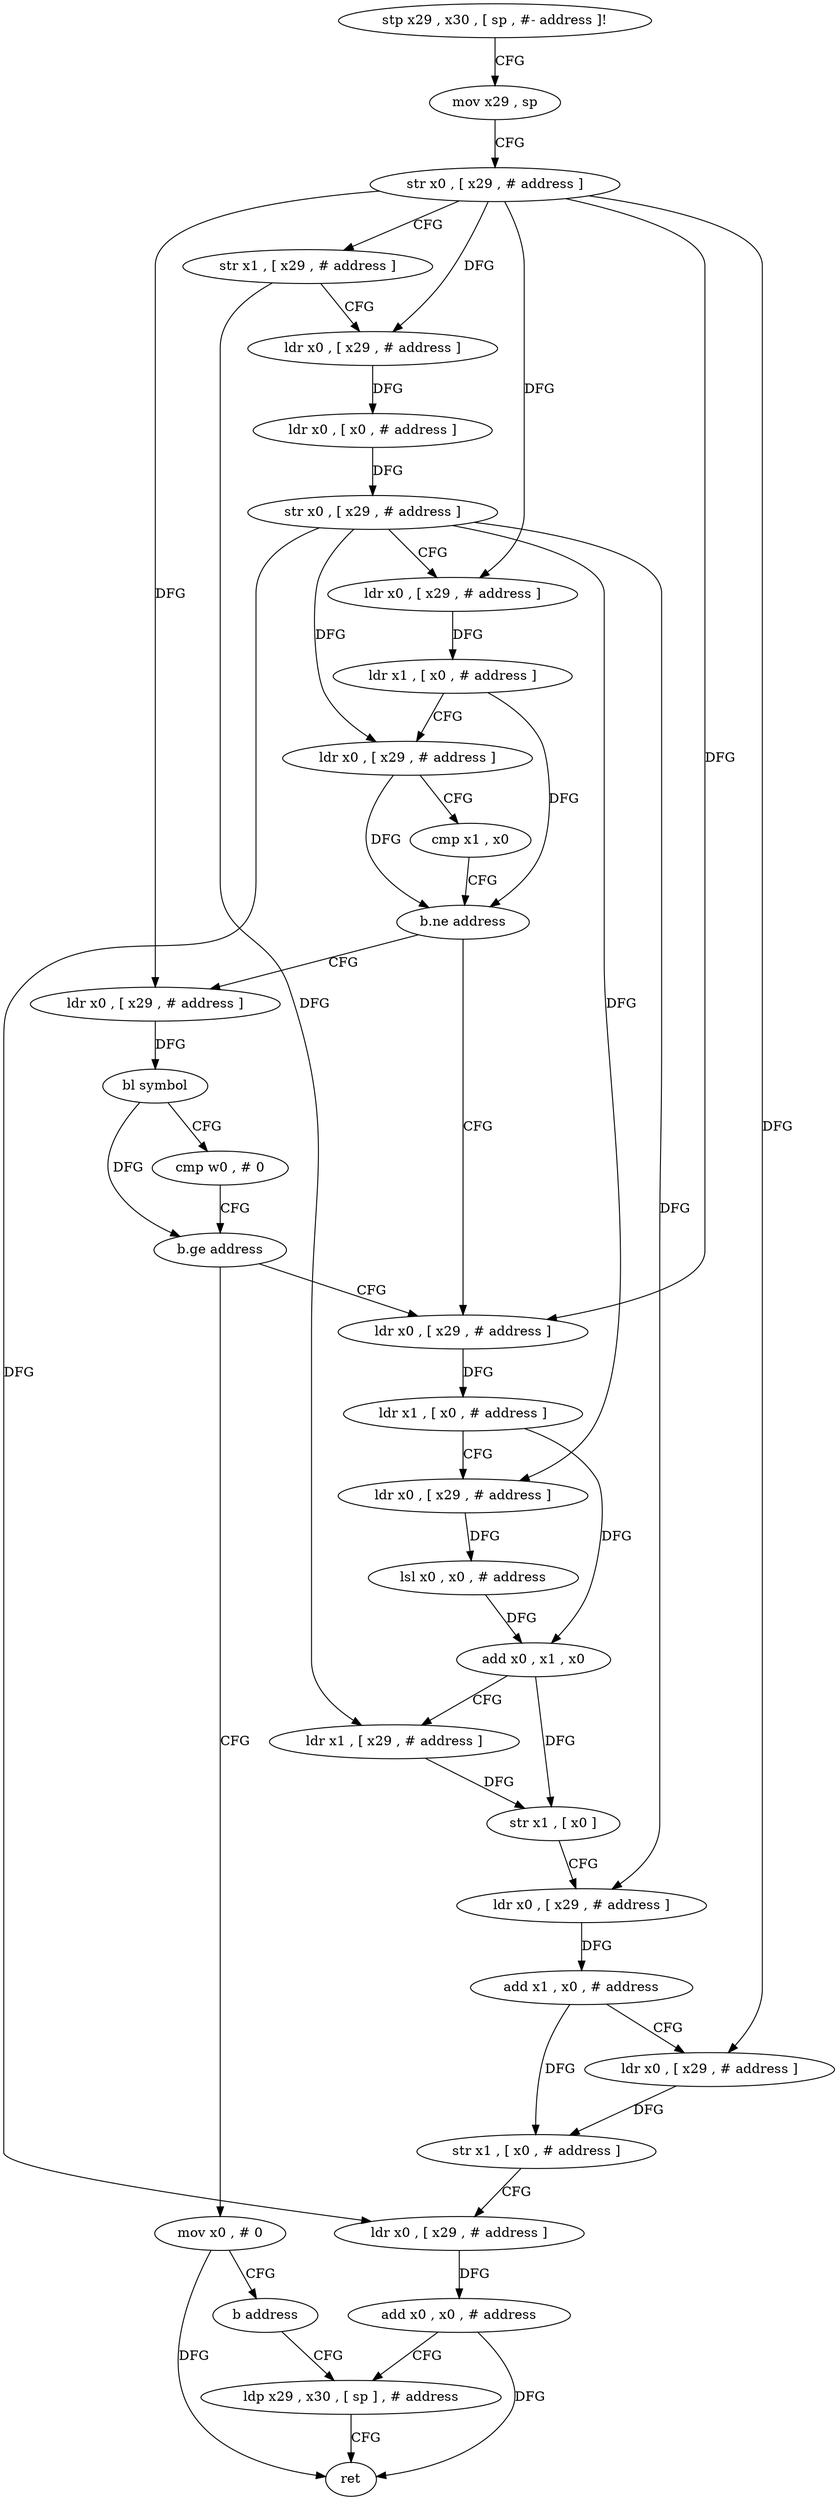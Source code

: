 digraph "func" {
"189968" [label = "stp x29 , x30 , [ sp , #- address ]!" ]
"189972" [label = "mov x29 , sp" ]
"189976" [label = "str x0 , [ x29 , # address ]" ]
"189980" [label = "str x1 , [ x29 , # address ]" ]
"189984" [label = "ldr x0 , [ x29 , # address ]" ]
"189988" [label = "ldr x0 , [ x0 , # address ]" ]
"189992" [label = "str x0 , [ x29 , # address ]" ]
"189996" [label = "ldr x0 , [ x29 , # address ]" ]
"190000" [label = "ldr x1 , [ x0 , # address ]" ]
"190004" [label = "ldr x0 , [ x29 , # address ]" ]
"190008" [label = "cmp x1 , x0" ]
"190012" [label = "b.ne address" ]
"190040" [label = "ldr x0 , [ x29 , # address ]" ]
"190016" [label = "ldr x0 , [ x29 , # address ]" ]
"190044" [label = "ldr x1 , [ x0 , # address ]" ]
"190048" [label = "ldr x0 , [ x29 , # address ]" ]
"190052" [label = "lsl x0 , x0 , # address" ]
"190056" [label = "add x0 , x1 , x0" ]
"190060" [label = "ldr x1 , [ x29 , # address ]" ]
"190064" [label = "str x1 , [ x0 ]" ]
"190068" [label = "ldr x0 , [ x29 , # address ]" ]
"190072" [label = "add x1 , x0 , # address" ]
"190076" [label = "ldr x0 , [ x29 , # address ]" ]
"190080" [label = "str x1 , [ x0 , # address ]" ]
"190084" [label = "ldr x0 , [ x29 , # address ]" ]
"190088" [label = "add x0 , x0 , # address" ]
"190092" [label = "ldp x29 , x30 , [ sp ] , # address" ]
"190020" [label = "bl symbol" ]
"190024" [label = "cmp w0 , # 0" ]
"190028" [label = "b.ge address" ]
"190032" [label = "mov x0 , # 0" ]
"190036" [label = "b address" ]
"190096" [label = "ret" ]
"189968" -> "189972" [ label = "CFG" ]
"189972" -> "189976" [ label = "CFG" ]
"189976" -> "189980" [ label = "CFG" ]
"189976" -> "189984" [ label = "DFG" ]
"189976" -> "189996" [ label = "DFG" ]
"189976" -> "190040" [ label = "DFG" ]
"189976" -> "190076" [ label = "DFG" ]
"189976" -> "190016" [ label = "DFG" ]
"189980" -> "189984" [ label = "CFG" ]
"189980" -> "190060" [ label = "DFG" ]
"189984" -> "189988" [ label = "DFG" ]
"189988" -> "189992" [ label = "DFG" ]
"189992" -> "189996" [ label = "CFG" ]
"189992" -> "190004" [ label = "DFG" ]
"189992" -> "190048" [ label = "DFG" ]
"189992" -> "190068" [ label = "DFG" ]
"189992" -> "190084" [ label = "DFG" ]
"189996" -> "190000" [ label = "DFG" ]
"190000" -> "190004" [ label = "CFG" ]
"190000" -> "190012" [ label = "DFG" ]
"190004" -> "190008" [ label = "CFG" ]
"190004" -> "190012" [ label = "DFG" ]
"190008" -> "190012" [ label = "CFG" ]
"190012" -> "190040" [ label = "CFG" ]
"190012" -> "190016" [ label = "CFG" ]
"190040" -> "190044" [ label = "DFG" ]
"190016" -> "190020" [ label = "DFG" ]
"190044" -> "190048" [ label = "CFG" ]
"190044" -> "190056" [ label = "DFG" ]
"190048" -> "190052" [ label = "DFG" ]
"190052" -> "190056" [ label = "DFG" ]
"190056" -> "190060" [ label = "CFG" ]
"190056" -> "190064" [ label = "DFG" ]
"190060" -> "190064" [ label = "DFG" ]
"190064" -> "190068" [ label = "CFG" ]
"190068" -> "190072" [ label = "DFG" ]
"190072" -> "190076" [ label = "CFG" ]
"190072" -> "190080" [ label = "DFG" ]
"190076" -> "190080" [ label = "DFG" ]
"190080" -> "190084" [ label = "CFG" ]
"190084" -> "190088" [ label = "DFG" ]
"190088" -> "190092" [ label = "CFG" ]
"190088" -> "190096" [ label = "DFG" ]
"190092" -> "190096" [ label = "CFG" ]
"190020" -> "190024" [ label = "CFG" ]
"190020" -> "190028" [ label = "DFG" ]
"190024" -> "190028" [ label = "CFG" ]
"190028" -> "190040" [ label = "CFG" ]
"190028" -> "190032" [ label = "CFG" ]
"190032" -> "190036" [ label = "CFG" ]
"190032" -> "190096" [ label = "DFG" ]
"190036" -> "190092" [ label = "CFG" ]
}
